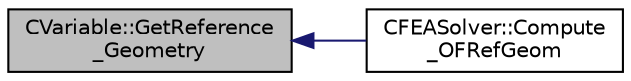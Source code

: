 digraph "CVariable::GetReference_Geometry"
{
  edge [fontname="Helvetica",fontsize="10",labelfontname="Helvetica",labelfontsize="10"];
  node [fontname="Helvetica",fontsize="10",shape=record];
  rankdir="LR";
  Node2059 [label="CVariable::GetReference\l_Geometry",height=0.2,width=0.4,color="black", fillcolor="grey75", style="filled", fontcolor="black"];
  Node2059 -> Node2060 [dir="back",color="midnightblue",fontsize="10",style="solid",fontname="Helvetica"];
  Node2060 [label="CFEASolver::Compute\l_OFRefGeom",height=0.2,width=0.4,color="black", fillcolor="white", style="filled",URL="$class_c_f_e_a_solver.html#a59a32ad418ef50b00b93d27f29fb48e7",tooltip="Compute the objective function for a reference geometry. "];
}
